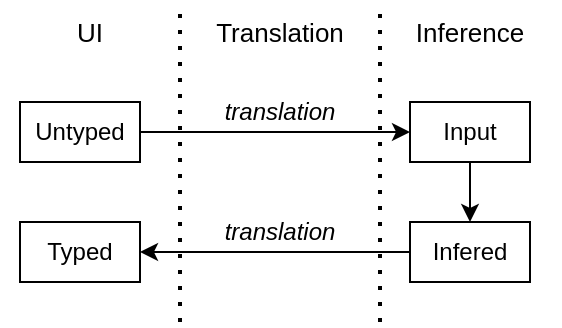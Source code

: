 <mxfile version="20.3.0" type="device"><diagram id="9TbKT_AtJmT5lRt7id0h" name="Page-1"><mxGraphModel dx="598" dy="615" grid="1" gridSize="10" guides="1" tooltips="1" connect="1" arrows="1" fold="1" page="1" pageScale="1" pageWidth="827" pageHeight="1169" math="0" shadow="0"><root><mxCell id="0"/><mxCell id="1" parent="0"/><mxCell id="1PMD1ak_R37t_REX7mVg-6" value="" style="endArrow=none;dashed=1;html=1;dashPattern=1 3;strokeWidth=2;rounded=0;fontSize=12;" edge="1" parent="1"><mxGeometry width="50" height="50" relative="1" as="geometry"><mxPoint x="270" y="250" as="sourcePoint"/><mxPoint x="270" y="90" as="targetPoint"/></mxGeometry></mxCell><mxCell id="1PMD1ak_R37t_REX7mVg-7" value="UI" style="text;html=1;strokeColor=none;fillColor=none;align=center;verticalAlign=middle;whiteSpace=wrap;rounded=0;fontSize=13;" vertex="1" parent="1"><mxGeometry x="180" y="90" width="90" height="30" as="geometry"/></mxCell><mxCell id="1PMD1ak_R37t_REX7mVg-31" style="edgeStyle=orthogonalEdgeStyle;rounded=0;orthogonalLoop=1;jettySize=auto;html=1;exitX=1;exitY=0.5;exitDx=0;exitDy=0;entryX=0;entryY=0.5;entryDx=0;entryDy=0;fontSize=12;" edge="1" parent="1" source="1PMD1ak_R37t_REX7mVg-24" target="1PMD1ak_R37t_REX7mVg-29"><mxGeometry relative="1" as="geometry"/></mxCell><mxCell id="1PMD1ak_R37t_REX7mVg-24" value="Untyped" style="rounded=0;whiteSpace=wrap;html=1;fontSize=12;" vertex="1" parent="1"><mxGeometry x="190" y="140" width="60" height="30" as="geometry"/></mxCell><mxCell id="1PMD1ak_R37t_REX7mVg-25" value="Translation" style="text;html=1;strokeColor=none;fillColor=none;align=center;verticalAlign=middle;whiteSpace=wrap;rounded=0;fontSize=13;" vertex="1" parent="1"><mxGeometry x="270" y="90" width="100" height="30" as="geometry"/></mxCell><mxCell id="1PMD1ak_R37t_REX7mVg-26" value="" style="endArrow=none;dashed=1;html=1;dashPattern=1 3;strokeWidth=2;rounded=0;fontSize=12;" edge="1" parent="1"><mxGeometry width="50" height="50" relative="1" as="geometry"><mxPoint x="370" y="250" as="sourcePoint"/><mxPoint x="370.0" y="90" as="targetPoint"/></mxGeometry></mxCell><mxCell id="1PMD1ak_R37t_REX7mVg-27" value="Inference" style="text;html=1;strokeColor=none;fillColor=none;align=center;verticalAlign=middle;whiteSpace=wrap;rounded=0;fontSize=13;" vertex="1" parent="1"><mxGeometry x="370" y="90" width="90" height="30" as="geometry"/></mxCell><mxCell id="1PMD1ak_R37t_REX7mVg-34" style="edgeStyle=orthogonalEdgeStyle;rounded=0;orthogonalLoop=1;jettySize=auto;html=1;exitX=0.5;exitY=1;exitDx=0;exitDy=0;entryX=0.5;entryY=0;entryDx=0;entryDy=0;fontSize=12;" edge="1" parent="1" source="1PMD1ak_R37t_REX7mVg-29" target="1PMD1ak_R37t_REX7mVg-30"><mxGeometry relative="1" as="geometry"/></mxCell><mxCell id="1PMD1ak_R37t_REX7mVg-29" value="Input" style="rounded=0;whiteSpace=wrap;html=1;fontSize=12;" vertex="1" parent="1"><mxGeometry x="385" y="140" width="60" height="30" as="geometry"/></mxCell><mxCell id="1PMD1ak_R37t_REX7mVg-32" style="edgeStyle=orthogonalEdgeStyle;rounded=0;orthogonalLoop=1;jettySize=auto;html=1;exitX=0;exitY=0.5;exitDx=0;exitDy=0;fontSize=12;entryX=1;entryY=0.5;entryDx=0;entryDy=0;" edge="1" parent="1" source="1PMD1ak_R37t_REX7mVg-30" target="1PMD1ak_R37t_REX7mVg-33"><mxGeometry relative="1" as="geometry"><mxPoint x="290.0" y="220" as="targetPoint"/></mxGeometry></mxCell><mxCell id="1PMD1ak_R37t_REX7mVg-30" value="Infered" style="rounded=0;whiteSpace=wrap;html=1;fontSize=12;" vertex="1" parent="1"><mxGeometry x="385" y="200" width="60" height="30" as="geometry"/></mxCell><mxCell id="1PMD1ak_R37t_REX7mVg-33" value="Typed" style="rounded=0;whiteSpace=wrap;html=1;fontSize=12;" vertex="1" parent="1"><mxGeometry x="190" y="200" width="60" height="30" as="geometry"/></mxCell><mxCell id="1PMD1ak_R37t_REX7mVg-35" value="translation" style="text;html=1;strokeColor=none;fillColor=none;align=center;verticalAlign=middle;whiteSpace=wrap;rounded=0;labelBackgroundColor=default;fontSize=12;fontStyle=2" vertex="1" parent="1"><mxGeometry x="290" y="190" width="60" height="30" as="geometry"/></mxCell><mxCell id="1PMD1ak_R37t_REX7mVg-36" value="translation" style="text;html=1;strokeColor=none;fillColor=none;align=center;verticalAlign=middle;whiteSpace=wrap;rounded=0;labelBackgroundColor=default;fontSize=12;fontStyle=2" vertex="1" parent="1"><mxGeometry x="290" y="130" width="60" height="30" as="geometry"/></mxCell></root></mxGraphModel></diagram></mxfile>